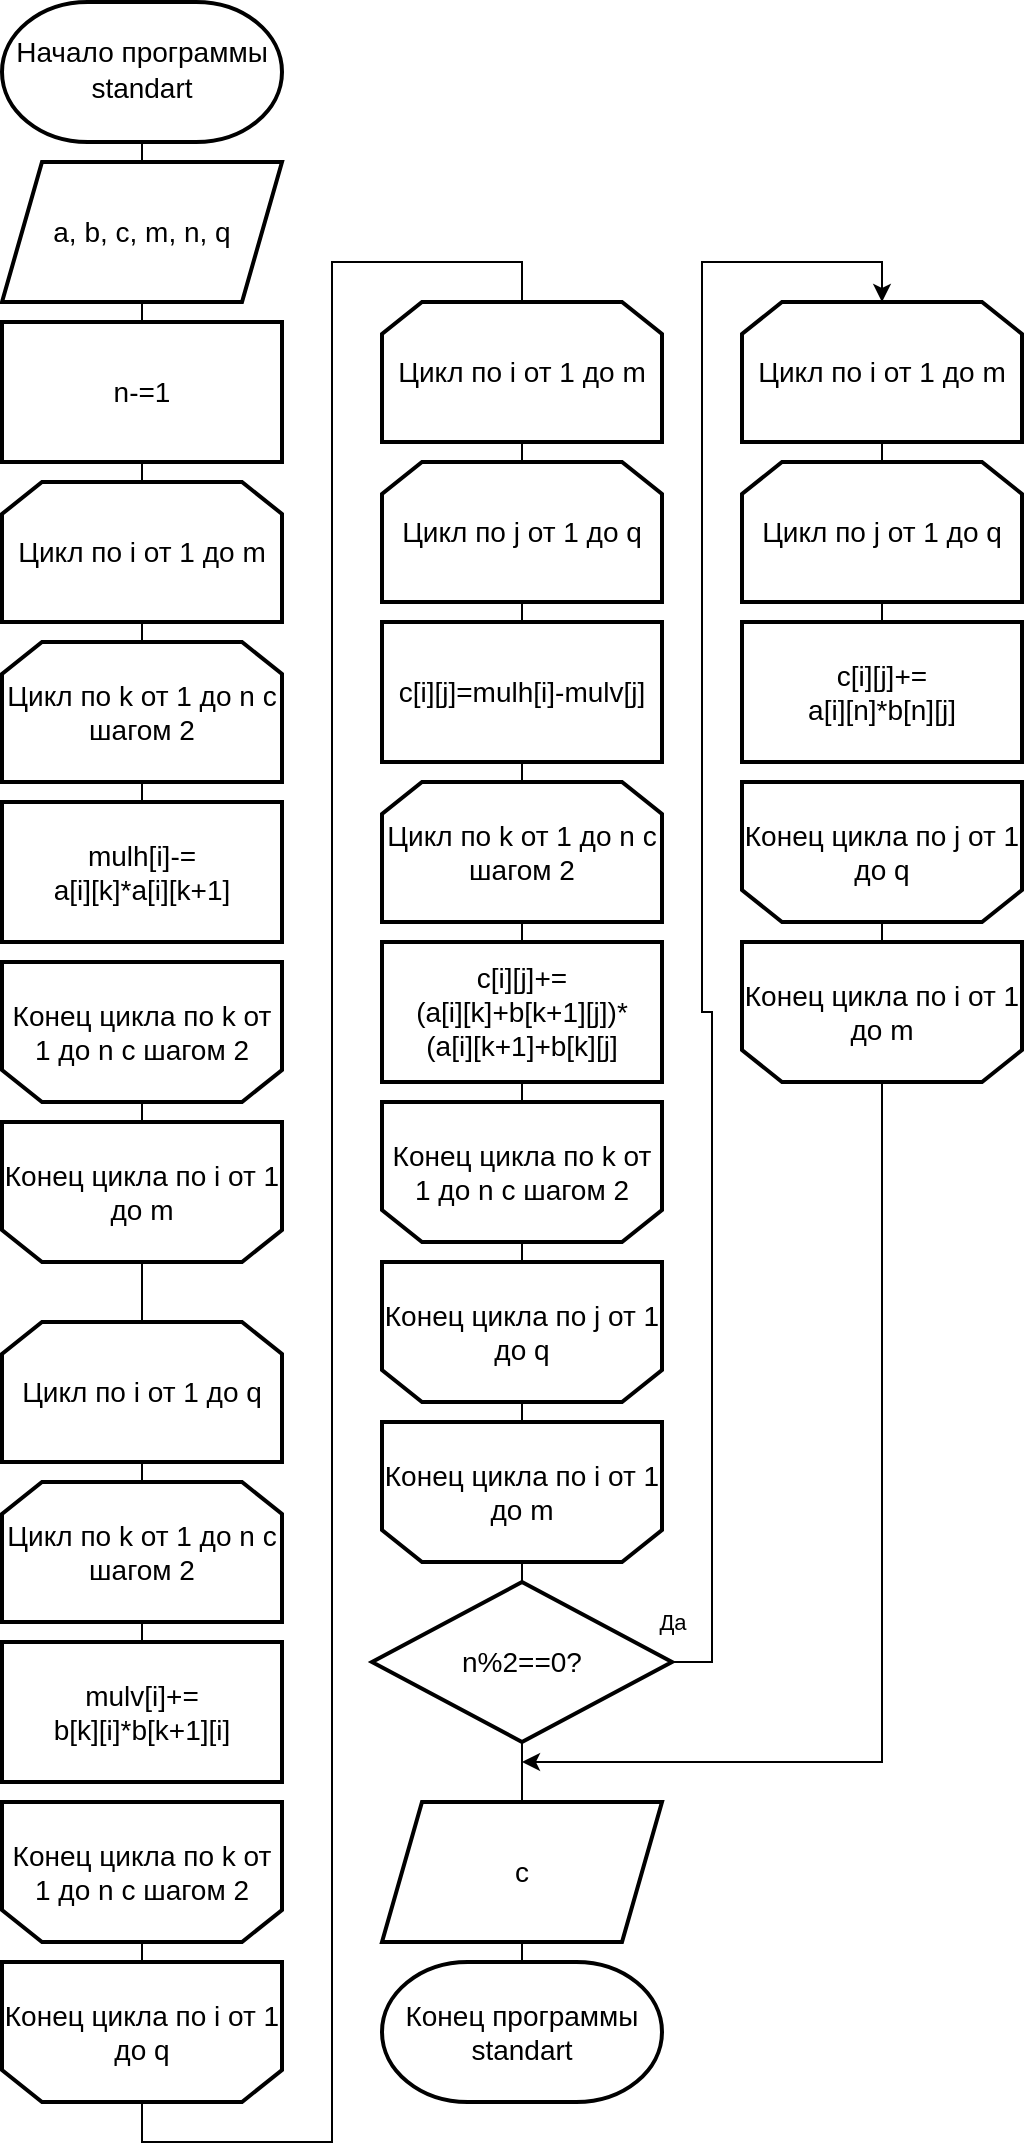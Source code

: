 <mxfile version="13.9.9" type="device"><diagram id="C5RBs43oDa-KdzZeNtuy" name="Page-1"><mxGraphModel dx="-244" dy="2982" grid="1" gridSize="10" guides="1" tooltips="1" connect="1" arrows="1" fold="1" page="1" pageScale="1" pageWidth="827" pageHeight="1169" math="0" shadow="0"><root><mxCell id="WIyWlLk6GJQsqaUBKTNV-0"/><mxCell id="WIyWlLk6GJQsqaUBKTNV-1" parent="WIyWlLk6GJQsqaUBKTNV-0"/><mxCell id="HaZdm32B2tQFXD895Wd2-0" style="edgeStyle=orthogonalEdgeStyle;rounded=0;orthogonalLoop=1;jettySize=auto;html=1;entryX=0.5;entryY=1;entryDx=0;entryDy=0;entryPerimeter=0;endArrow=none;endFill=0;" edge="1" parent="WIyWlLk6GJQsqaUBKTNV-1" source="HaZdm32B2tQFXD895Wd2-2" target="HaZdm32B2tQFXD895Wd2-1"><mxGeometry relative="1" as="geometry"/></mxCell><mxCell id="HaZdm32B2tQFXD895Wd2-1" value="Начало программы&lt;br&gt;&lt;span style=&quot;line-height: 21px&quot;&gt;standart&lt;/span&gt;" style="strokeWidth=2;html=1;shape=mxgraph.flowchart.terminator;whiteSpace=wrap;fontSize=14;fontFamily=Helvetica;" vertex="1" parent="WIyWlLk6GJQsqaUBKTNV-1"><mxGeometry x="955" y="-1190" width="140" height="70" as="geometry"/></mxCell><mxCell id="HaZdm32B2tQFXD895Wd2-2" value="a, b, c, m, n, q" style="shape=parallelogram;perimeter=parallelogramPerimeter;whiteSpace=wrap;html=1;fixedSize=1;strokeWidth=2;fontSize=14;" vertex="1" parent="WIyWlLk6GJQsqaUBKTNV-1"><mxGeometry x="955" y="-1110" width="140" height="70" as="geometry"/></mxCell><mxCell id="HaZdm32B2tQFXD895Wd2-3" value="mulh[i]-=&lt;br&gt;a[i][k]*a[i][k+1]" style="rounded=0;whiteSpace=wrap;html=1;strokeWidth=2;fontSize=14;" vertex="1" parent="WIyWlLk6GJQsqaUBKTNV-1"><mxGeometry x="955" y="-790" width="140" height="70" as="geometry"/></mxCell><mxCell id="HaZdm32B2tQFXD895Wd2-4" style="edgeStyle=orthogonalEdgeStyle;rounded=0;orthogonalLoop=1;jettySize=auto;html=1;exitX=0.5;exitY=0;exitDx=0;exitDy=0;entryX=0.5;entryY=1;entryDx=0;entryDy=0;endArrow=none;endFill=0;" edge="1" parent="WIyWlLk6GJQsqaUBKTNV-1" target="HaZdm32B2tQFXD895Wd2-6"><mxGeometry relative="1" as="geometry"><mxPoint x="1025" y="-790" as="sourcePoint"/></mxGeometry></mxCell><mxCell id="HaZdm32B2tQFXD895Wd2-5" style="edgeStyle=orthogonalEdgeStyle;rounded=0;orthogonalLoop=1;jettySize=auto;html=1;exitX=0.5;exitY=0;exitDx=0;exitDy=0;entryX=0.5;entryY=1;entryDx=0;entryDy=0;endArrow=none;endFill=0;" edge="1" parent="WIyWlLk6GJQsqaUBKTNV-1" source="HaZdm32B2tQFXD895Wd2-6" target="HaZdm32B2tQFXD895Wd2-8"><mxGeometry relative="1" as="geometry"/></mxCell><mxCell id="HaZdm32B2tQFXD895Wd2-6" value="&lt;span style=&quot;font-size: 14px&quot;&gt;Цикл по k от 1 до n с шагом 2&lt;/span&gt;" style="shape=loopLimit;whiteSpace=wrap;html=1;strokeWidth=2;" vertex="1" parent="WIyWlLk6GJQsqaUBKTNV-1"><mxGeometry x="955" y="-870" width="140" height="70" as="geometry"/></mxCell><mxCell id="HaZdm32B2tQFXD895Wd2-7" style="edgeStyle=orthogonalEdgeStyle;rounded=0;orthogonalLoop=1;jettySize=auto;html=1;exitX=0.5;exitY=0;exitDx=0;exitDy=0;entryX=0.5;entryY=1;entryDx=0;entryDy=0;endArrow=none;endFill=0;" edge="1" parent="WIyWlLk6GJQsqaUBKTNV-1" source="HaZdm32B2tQFXD895Wd2-8" target="HaZdm32B2tQFXD895Wd2-2"><mxGeometry relative="1" as="geometry"/></mxCell><mxCell id="HaZdm32B2tQFXD895Wd2-8" value="&lt;span style=&quot;font-size: 14px&quot;&gt;Цикл по i от 1 до m&lt;/span&gt;" style="shape=loopLimit;whiteSpace=wrap;html=1;strokeWidth=2;" vertex="1" parent="WIyWlLk6GJQsqaUBKTNV-1"><mxGeometry x="955" y="-950" width="140" height="70" as="geometry"/></mxCell><mxCell id="HaZdm32B2tQFXD895Wd2-9" value="&lt;span style=&quot;font-size: 14px&quot;&gt;Конец цикла&amp;nbsp;&lt;/span&gt;&lt;span style=&quot;font-size: 14px&quot;&gt;по k от 1 до n с шагом 2&lt;/span&gt;" style="shape=loopLimit;whiteSpace=wrap;html=1;strokeWidth=2;direction=west;" vertex="1" parent="WIyWlLk6GJQsqaUBKTNV-1"><mxGeometry x="955" y="-710" width="140" height="70" as="geometry"/></mxCell><mxCell id="HaZdm32B2tQFXD895Wd2-10" style="edgeStyle=orthogonalEdgeStyle;rounded=0;orthogonalLoop=1;jettySize=auto;html=1;exitX=0.5;exitY=1;exitDx=0;exitDy=0;entryX=0.5;entryY=0;entryDx=0;entryDy=0;endArrow=none;endFill=0;" edge="1" parent="WIyWlLk6GJQsqaUBKTNV-1" source="HaZdm32B2tQFXD895Wd2-12" target="HaZdm32B2tQFXD895Wd2-9"><mxGeometry relative="1" as="geometry"/></mxCell><mxCell id="HaZdm32B2tQFXD895Wd2-11" style="edgeStyle=orthogonalEdgeStyle;rounded=0;orthogonalLoop=1;jettySize=auto;html=1;exitX=0.5;exitY=0;exitDx=0;exitDy=0;entryX=0.5;entryY=0;entryDx=0;entryDy=0;endArrow=none;endFill=0;" edge="1" parent="WIyWlLk6GJQsqaUBKTNV-1" source="HaZdm32B2tQFXD895Wd2-12" target="HaZdm32B2tQFXD895Wd2-17"><mxGeometry relative="1" as="geometry"/></mxCell><mxCell id="HaZdm32B2tQFXD895Wd2-12" value="&lt;span style=&quot;font-size: 14px&quot;&gt;Конец цикла&amp;nbsp;&lt;/span&gt;&lt;span style=&quot;font-size: 14px&quot;&gt;по i от 1 до m&lt;/span&gt;" style="shape=loopLimit;whiteSpace=wrap;html=1;strokeWidth=2;direction=west;" vertex="1" parent="WIyWlLk6GJQsqaUBKTNV-1"><mxGeometry x="955" y="-630" width="140" height="70" as="geometry"/></mxCell><mxCell id="HaZdm32B2tQFXD895Wd2-13" value="mulv[i]+=&lt;br&gt;b[k][i]*b[k+1][i]" style="rounded=0;whiteSpace=wrap;html=1;strokeWidth=2;fontSize=14;" vertex="1" parent="WIyWlLk6GJQsqaUBKTNV-1"><mxGeometry x="955" y="-370" width="140" height="70" as="geometry"/></mxCell><mxCell id="HaZdm32B2tQFXD895Wd2-14" style="edgeStyle=orthogonalEdgeStyle;rounded=0;orthogonalLoop=1;jettySize=auto;html=1;exitX=0.5;exitY=0;exitDx=0;exitDy=0;entryX=0.5;entryY=1;entryDx=0;entryDy=0;endArrow=none;endFill=0;" edge="1" parent="WIyWlLk6GJQsqaUBKTNV-1" target="HaZdm32B2tQFXD895Wd2-16"><mxGeometry relative="1" as="geometry"><mxPoint x="1025" y="-370" as="sourcePoint"/></mxGeometry></mxCell><mxCell id="HaZdm32B2tQFXD895Wd2-15" style="edgeStyle=orthogonalEdgeStyle;rounded=0;orthogonalLoop=1;jettySize=auto;html=1;exitX=0.5;exitY=0;exitDx=0;exitDy=0;entryX=0.5;entryY=1;entryDx=0;entryDy=0;endArrow=none;endFill=0;" edge="1" parent="WIyWlLk6GJQsqaUBKTNV-1" source="HaZdm32B2tQFXD895Wd2-16" target="HaZdm32B2tQFXD895Wd2-17"><mxGeometry relative="1" as="geometry"/></mxCell><mxCell id="HaZdm32B2tQFXD895Wd2-16" value="&lt;span style=&quot;font-size: 14px&quot;&gt;Цикл&amp;nbsp;&lt;/span&gt;&lt;span style=&quot;font-size: 14px&quot;&gt;по k от 1 до n с шагом 2&lt;/span&gt;" style="shape=loopLimit;whiteSpace=wrap;html=1;strokeWidth=2;" vertex="1" parent="WIyWlLk6GJQsqaUBKTNV-1"><mxGeometry x="955" y="-450" width="140" height="70" as="geometry"/></mxCell><mxCell id="HaZdm32B2tQFXD895Wd2-17" value="&lt;span style=&quot;font-size: 14px&quot;&gt;Цикл по i от 1 до q&lt;/span&gt;" style="shape=loopLimit;whiteSpace=wrap;html=1;strokeWidth=2;" vertex="1" parent="WIyWlLk6GJQsqaUBKTNV-1"><mxGeometry x="955" y="-530" width="140" height="70" as="geometry"/></mxCell><mxCell id="HaZdm32B2tQFXD895Wd2-18" value="&lt;span style=&quot;font-size: 14px&quot;&gt;Конец цикла&amp;nbsp;&lt;/span&gt;&lt;span style=&quot;font-size: 14px&quot;&gt;по k от 1 до n с шагом 2&lt;/span&gt;" style="shape=loopLimit;whiteSpace=wrap;html=1;strokeWidth=2;direction=west;" vertex="1" parent="WIyWlLk6GJQsqaUBKTNV-1"><mxGeometry x="955" y="-290" width="140" height="70" as="geometry"/></mxCell><mxCell id="HaZdm32B2tQFXD895Wd2-19" style="edgeStyle=orthogonalEdgeStyle;rounded=0;orthogonalLoop=1;jettySize=auto;html=1;exitX=0.5;exitY=1;exitDx=0;exitDy=0;entryX=0.5;entryY=0;entryDx=0;entryDy=0;endArrow=none;endFill=0;" edge="1" parent="WIyWlLk6GJQsqaUBKTNV-1" source="HaZdm32B2tQFXD895Wd2-21" target="HaZdm32B2tQFXD895Wd2-18"><mxGeometry relative="1" as="geometry"/></mxCell><mxCell id="HaZdm32B2tQFXD895Wd2-20" style="edgeStyle=orthogonalEdgeStyle;rounded=0;orthogonalLoop=1;jettySize=auto;html=1;exitX=0.5;exitY=0;exitDx=0;exitDy=0;entryX=0.5;entryY=0;entryDx=0;entryDy=0;endArrow=none;endFill=0;" edge="1" parent="WIyWlLk6GJQsqaUBKTNV-1" source="HaZdm32B2tQFXD895Wd2-21" target="HaZdm32B2tQFXD895Wd2-27"><mxGeometry relative="1" as="geometry"/></mxCell><mxCell id="HaZdm32B2tQFXD895Wd2-21" value="&lt;span style=&quot;font-size: 14px&quot;&gt;Конец цикла&amp;nbsp;&lt;/span&gt;&lt;span style=&quot;font-size: 14px&quot;&gt;по i от 1 до q&lt;/span&gt;" style="shape=loopLimit;whiteSpace=wrap;html=1;strokeWidth=2;direction=west;" vertex="1" parent="WIyWlLk6GJQsqaUBKTNV-1"><mxGeometry x="955" y="-210" width="140" height="70" as="geometry"/></mxCell><mxCell id="HaZdm32B2tQFXD895Wd2-22" style="edgeStyle=orthogonalEdgeStyle;rounded=0;orthogonalLoop=1;jettySize=auto;html=1;exitX=0.5;exitY=1;exitDx=0;exitDy=0;entryX=0.5;entryY=0;entryDx=0;entryDy=0;endArrow=none;endFill=0;" edge="1" parent="WIyWlLk6GJQsqaUBKTNV-1" source="HaZdm32B2tQFXD895Wd2-23" target="HaZdm32B2tQFXD895Wd2-36"><mxGeometry relative="1" as="geometry"/></mxCell><mxCell id="HaZdm32B2tQFXD895Wd2-23" value="c[i][j]=mulh[i]-mulv[j]" style="rounded=0;whiteSpace=wrap;html=1;strokeWidth=2;fontSize=14;" vertex="1" parent="WIyWlLk6GJQsqaUBKTNV-1"><mxGeometry x="1145" y="-880" width="140" height="70" as="geometry"/></mxCell><mxCell id="HaZdm32B2tQFXD895Wd2-24" style="edgeStyle=orthogonalEdgeStyle;rounded=0;orthogonalLoop=1;jettySize=auto;html=1;exitX=0.5;exitY=0;exitDx=0;exitDy=0;entryX=0.5;entryY=1;entryDx=0;entryDy=0;endArrow=none;endFill=0;" edge="1" parent="WIyWlLk6GJQsqaUBKTNV-1" target="HaZdm32B2tQFXD895Wd2-26"><mxGeometry relative="1" as="geometry"><mxPoint x="1215" y="-880" as="sourcePoint"/></mxGeometry></mxCell><mxCell id="HaZdm32B2tQFXD895Wd2-25" style="edgeStyle=orthogonalEdgeStyle;rounded=0;orthogonalLoop=1;jettySize=auto;html=1;exitX=0.5;exitY=0;exitDx=0;exitDy=0;entryX=0.5;entryY=1;entryDx=0;entryDy=0;endArrow=none;endFill=0;" edge="1" parent="WIyWlLk6GJQsqaUBKTNV-1" source="HaZdm32B2tQFXD895Wd2-26" target="HaZdm32B2tQFXD895Wd2-27"><mxGeometry relative="1" as="geometry"/></mxCell><mxCell id="HaZdm32B2tQFXD895Wd2-26" value="&lt;span style=&quot;font-size: 14px&quot;&gt;Цикл по j от 1 до q&lt;/span&gt;" style="shape=loopLimit;whiteSpace=wrap;html=1;strokeWidth=2;" vertex="1" parent="WIyWlLk6GJQsqaUBKTNV-1"><mxGeometry x="1145" y="-960" width="140" height="70" as="geometry"/></mxCell><mxCell id="HaZdm32B2tQFXD895Wd2-27" value="&lt;span style=&quot;font-size: 14px&quot;&gt;Цикл по i от 1 до m&lt;/span&gt;" style="shape=loopLimit;whiteSpace=wrap;html=1;strokeWidth=2;" vertex="1" parent="WIyWlLk6GJQsqaUBKTNV-1"><mxGeometry x="1145" y="-1040" width="140" height="70" as="geometry"/></mxCell><mxCell id="HaZdm32B2tQFXD895Wd2-28" value="&lt;span style=&quot;font-size: 14px&quot;&gt;Конец цикла&amp;nbsp;&lt;/span&gt;&lt;span style=&quot;font-size: 14px&quot;&gt;по j от 1 до q&lt;/span&gt;" style="shape=loopLimit;whiteSpace=wrap;html=1;strokeWidth=2;direction=west;" vertex="1" parent="WIyWlLk6GJQsqaUBKTNV-1"><mxGeometry x="1145" y="-560" width="140" height="70" as="geometry"/></mxCell><mxCell id="HaZdm32B2tQFXD895Wd2-29" style="edgeStyle=orthogonalEdgeStyle;rounded=0;orthogonalLoop=1;jettySize=auto;html=1;exitX=0.5;exitY=1;exitDx=0;exitDy=0;entryX=0.5;entryY=0;entryDx=0;entryDy=0;endArrow=none;endFill=0;" edge="1" parent="WIyWlLk6GJQsqaUBKTNV-1" source="HaZdm32B2tQFXD895Wd2-30" target="HaZdm32B2tQFXD895Wd2-28"><mxGeometry relative="1" as="geometry"/></mxCell><mxCell id="HaZdm32B2tQFXD895Wd2-30" value="&lt;span style=&quot;font-size: 14px&quot;&gt;Конец цикла&amp;nbsp;&lt;/span&gt;&lt;span style=&quot;font-size: 14px&quot;&gt;по i от 1 до m&lt;/span&gt;" style="shape=loopLimit;whiteSpace=wrap;html=1;strokeWidth=2;direction=west;" vertex="1" parent="WIyWlLk6GJQsqaUBKTNV-1"><mxGeometry x="1145" y="-480" width="140" height="70" as="geometry"/></mxCell><mxCell id="HaZdm32B2tQFXD895Wd2-31" value="c[i][j]+=&lt;br&gt;(a[i][k]+b[k+1][j])*&lt;br&gt;(a[i][k+1]+b[k][j]" style="rounded=0;whiteSpace=wrap;html=1;strokeWidth=2;fontSize=14;" vertex="1" parent="WIyWlLk6GJQsqaUBKTNV-1"><mxGeometry x="1145" y="-720" width="140" height="70" as="geometry"/></mxCell><mxCell id="HaZdm32B2tQFXD895Wd2-32" value="&lt;span style=&quot;font-size: 14px&quot;&gt;Цикл&amp;nbsp;&lt;/span&gt;&lt;span style=&quot;font-size: 14px&quot;&gt;по k от 1 до n с шагом 2&lt;/span&gt;" style="shape=loopLimit;whiteSpace=wrap;html=1;strokeWidth=2;" vertex="1" parent="WIyWlLk6GJQsqaUBKTNV-1"><mxGeometry x="1145" y="-800" width="140" height="70" as="geometry"/></mxCell><mxCell id="HaZdm32B2tQFXD895Wd2-33" value="&lt;span style=&quot;font-size: 14px&quot;&gt;Конец цикла&amp;nbsp;&lt;/span&gt;&lt;span style=&quot;font-size: 14px&quot;&gt;по k от 1 до n с шагом 2&lt;/span&gt;" style="shape=loopLimit;whiteSpace=wrap;html=1;strokeWidth=2;direction=west;" vertex="1" parent="WIyWlLk6GJQsqaUBKTNV-1"><mxGeometry x="1145" y="-640" width="140" height="70" as="geometry"/></mxCell><mxCell id="HaZdm32B2tQFXD895Wd2-34" style="edgeStyle=orthogonalEdgeStyle;rounded=0;orthogonalLoop=1;jettySize=auto;html=1;entryX=0.5;entryY=0;entryDx=0;entryDy=0;endArrow=none;endFill=0;" edge="1" parent="WIyWlLk6GJQsqaUBKTNV-1" source="HaZdm32B2tQFXD895Wd2-36" target="HaZdm32B2tQFXD895Wd2-48"><mxGeometry relative="1" as="geometry"/></mxCell><mxCell id="HaZdm32B2tQFXD895Wd2-35" value="Да" style="edgeStyle=orthogonalEdgeStyle;rounded=0;orthogonalLoop=1;jettySize=auto;html=1;exitX=1;exitY=0.5;exitDx=0;exitDy=0;entryX=0.5;entryY=0;entryDx=0;entryDy=0;endArrow=classic;endFill=1;" edge="1" parent="WIyWlLk6GJQsqaUBKTNV-1" source="HaZdm32B2tQFXD895Wd2-36" target="HaZdm32B2tQFXD895Wd2-41"><mxGeometry x="-0.904" y="20" relative="1" as="geometry"><mxPoint as="offset"/></mxGeometry></mxCell><mxCell id="HaZdm32B2tQFXD895Wd2-36" value="&lt;span style=&quot;font-size: 14px&quot;&gt;n%2==0?&lt;/span&gt;" style="rhombus;whiteSpace=wrap;html=1;strokeWidth=2;fontSize=14;" vertex="1" parent="WIyWlLk6GJQsqaUBKTNV-1"><mxGeometry x="1140" y="-400" width="150" height="80" as="geometry"/></mxCell><mxCell id="HaZdm32B2tQFXD895Wd2-37" value="c[i][j]+=&lt;br&gt;a[i][n]*b[n][j]" style="rounded=0;whiteSpace=wrap;html=1;strokeWidth=2;fontSize=14;" vertex="1" parent="WIyWlLk6GJQsqaUBKTNV-1"><mxGeometry x="1325" y="-880" width="140" height="70" as="geometry"/></mxCell><mxCell id="HaZdm32B2tQFXD895Wd2-38" style="edgeStyle=orthogonalEdgeStyle;rounded=0;orthogonalLoop=1;jettySize=auto;html=1;exitX=0.5;exitY=0;exitDx=0;exitDy=0;entryX=0.5;entryY=1;entryDx=0;entryDy=0;endArrow=none;endFill=0;" edge="1" parent="WIyWlLk6GJQsqaUBKTNV-1" target="HaZdm32B2tQFXD895Wd2-40"><mxGeometry relative="1" as="geometry"><mxPoint x="1395" y="-880" as="sourcePoint"/></mxGeometry></mxCell><mxCell id="HaZdm32B2tQFXD895Wd2-39" style="edgeStyle=orthogonalEdgeStyle;rounded=0;orthogonalLoop=1;jettySize=auto;html=1;exitX=0.5;exitY=0;exitDx=0;exitDy=0;entryX=0.5;entryY=1;entryDx=0;entryDy=0;endArrow=none;endFill=0;" edge="1" parent="WIyWlLk6GJQsqaUBKTNV-1" source="HaZdm32B2tQFXD895Wd2-40" target="HaZdm32B2tQFXD895Wd2-41"><mxGeometry relative="1" as="geometry"/></mxCell><mxCell id="HaZdm32B2tQFXD895Wd2-40" value="&lt;span style=&quot;font-size: 14px&quot;&gt;Цикл по j от 1 до q&lt;/span&gt;" style="shape=loopLimit;whiteSpace=wrap;html=1;strokeWidth=2;" vertex="1" parent="WIyWlLk6GJQsqaUBKTNV-1"><mxGeometry x="1325" y="-960" width="140" height="70" as="geometry"/></mxCell><mxCell id="HaZdm32B2tQFXD895Wd2-41" value="&lt;span style=&quot;font-size: 14px&quot;&gt;Цикл по i от 1 до m&lt;/span&gt;" style="shape=loopLimit;whiteSpace=wrap;html=1;strokeWidth=2;" vertex="1" parent="WIyWlLk6GJQsqaUBKTNV-1"><mxGeometry x="1325" y="-1040" width="140" height="70" as="geometry"/></mxCell><mxCell id="HaZdm32B2tQFXD895Wd2-42" value="&lt;span style=&quot;font-size: 14px&quot;&gt;Конец цикла&amp;nbsp;&lt;/span&gt;&lt;span style=&quot;font-size: 14px&quot;&gt;по j от 1 до q&lt;/span&gt;" style="shape=loopLimit;whiteSpace=wrap;html=1;strokeWidth=2;direction=west;" vertex="1" parent="WIyWlLk6GJQsqaUBKTNV-1"><mxGeometry x="1325" y="-800" width="140" height="70" as="geometry"/></mxCell><mxCell id="HaZdm32B2tQFXD895Wd2-43" style="edgeStyle=orthogonalEdgeStyle;rounded=0;orthogonalLoop=1;jettySize=auto;html=1;exitX=0.5;exitY=1;exitDx=0;exitDy=0;entryX=0.5;entryY=0;entryDx=0;entryDy=0;endArrow=none;endFill=0;" edge="1" parent="WIyWlLk6GJQsqaUBKTNV-1" source="HaZdm32B2tQFXD895Wd2-45" target="HaZdm32B2tQFXD895Wd2-42"><mxGeometry relative="1" as="geometry"/></mxCell><mxCell id="HaZdm32B2tQFXD895Wd2-44" style="edgeStyle=orthogonalEdgeStyle;rounded=0;orthogonalLoop=1;jettySize=auto;html=1;endArrow=classic;endFill=1;" edge="1" parent="WIyWlLk6GJQsqaUBKTNV-1" source="HaZdm32B2tQFXD895Wd2-45"><mxGeometry relative="1" as="geometry"><mxPoint x="1215" y="-310" as="targetPoint"/><Array as="points"><mxPoint x="1395" y="-310"/><mxPoint x="1215" y="-310"/></Array></mxGeometry></mxCell><mxCell id="HaZdm32B2tQFXD895Wd2-45" value="&lt;span style=&quot;font-size: 14px&quot;&gt;Конец цикла&amp;nbsp;&lt;/span&gt;&lt;span style=&quot;font-size: 14px&quot;&gt;по i от 1 до m&lt;/span&gt;" style="shape=loopLimit;whiteSpace=wrap;html=1;strokeWidth=2;direction=west;" vertex="1" parent="WIyWlLk6GJQsqaUBKTNV-1"><mxGeometry x="1325" y="-720" width="140" height="70" as="geometry"/></mxCell><mxCell id="HaZdm32B2tQFXD895Wd2-46" value="Конец программы standart" style="strokeWidth=2;html=1;shape=mxgraph.flowchart.terminator;whiteSpace=wrap;fontSize=14;" vertex="1" parent="WIyWlLk6GJQsqaUBKTNV-1"><mxGeometry x="1145" y="-210" width="140" height="70" as="geometry"/></mxCell><mxCell id="HaZdm32B2tQFXD895Wd2-47" style="edgeStyle=orthogonalEdgeStyle;rounded=0;orthogonalLoop=1;jettySize=auto;html=1;exitX=0.5;exitY=1;exitDx=0;exitDy=0;entryX=0.5;entryY=0;entryDx=0;entryDy=0;entryPerimeter=0;endArrow=none;endFill=0;fontSize=14;" edge="1" parent="WIyWlLk6GJQsqaUBKTNV-1" source="HaZdm32B2tQFXD895Wd2-48" target="HaZdm32B2tQFXD895Wd2-46"><mxGeometry relative="1" as="geometry"/></mxCell><mxCell id="HaZdm32B2tQFXD895Wd2-48" value="c" style="shape=parallelogram;perimeter=parallelogramPerimeter;whiteSpace=wrap;html=1;fixedSize=1;strokeWidth=2;fontSize=14;" vertex="1" parent="WIyWlLk6GJQsqaUBKTNV-1"><mxGeometry x="1145" y="-290" width="140" height="70" as="geometry"/></mxCell><mxCell id="HaZdm32B2tQFXD895Wd2-49" value="n-=1" style="rounded=0;whiteSpace=wrap;html=1;strokeWidth=2;fontSize=14;" vertex="1" parent="WIyWlLk6GJQsqaUBKTNV-1"><mxGeometry x="955" y="-1030" width="140" height="70" as="geometry"/></mxCell></root></mxGraphModel></diagram></mxfile>